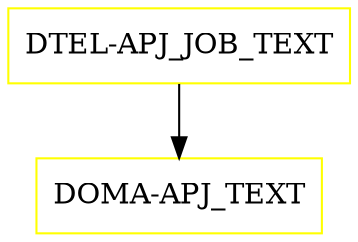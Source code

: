 digraph G {
  "DTEL-APJ_JOB_TEXT" [shape=box,color=yellow];
  "DOMA-APJ_TEXT" [shape=box,color=yellow,URL="./DOMA_APJ_TEXT.html"];
  "DTEL-APJ_JOB_TEXT" -> "DOMA-APJ_TEXT";
}
